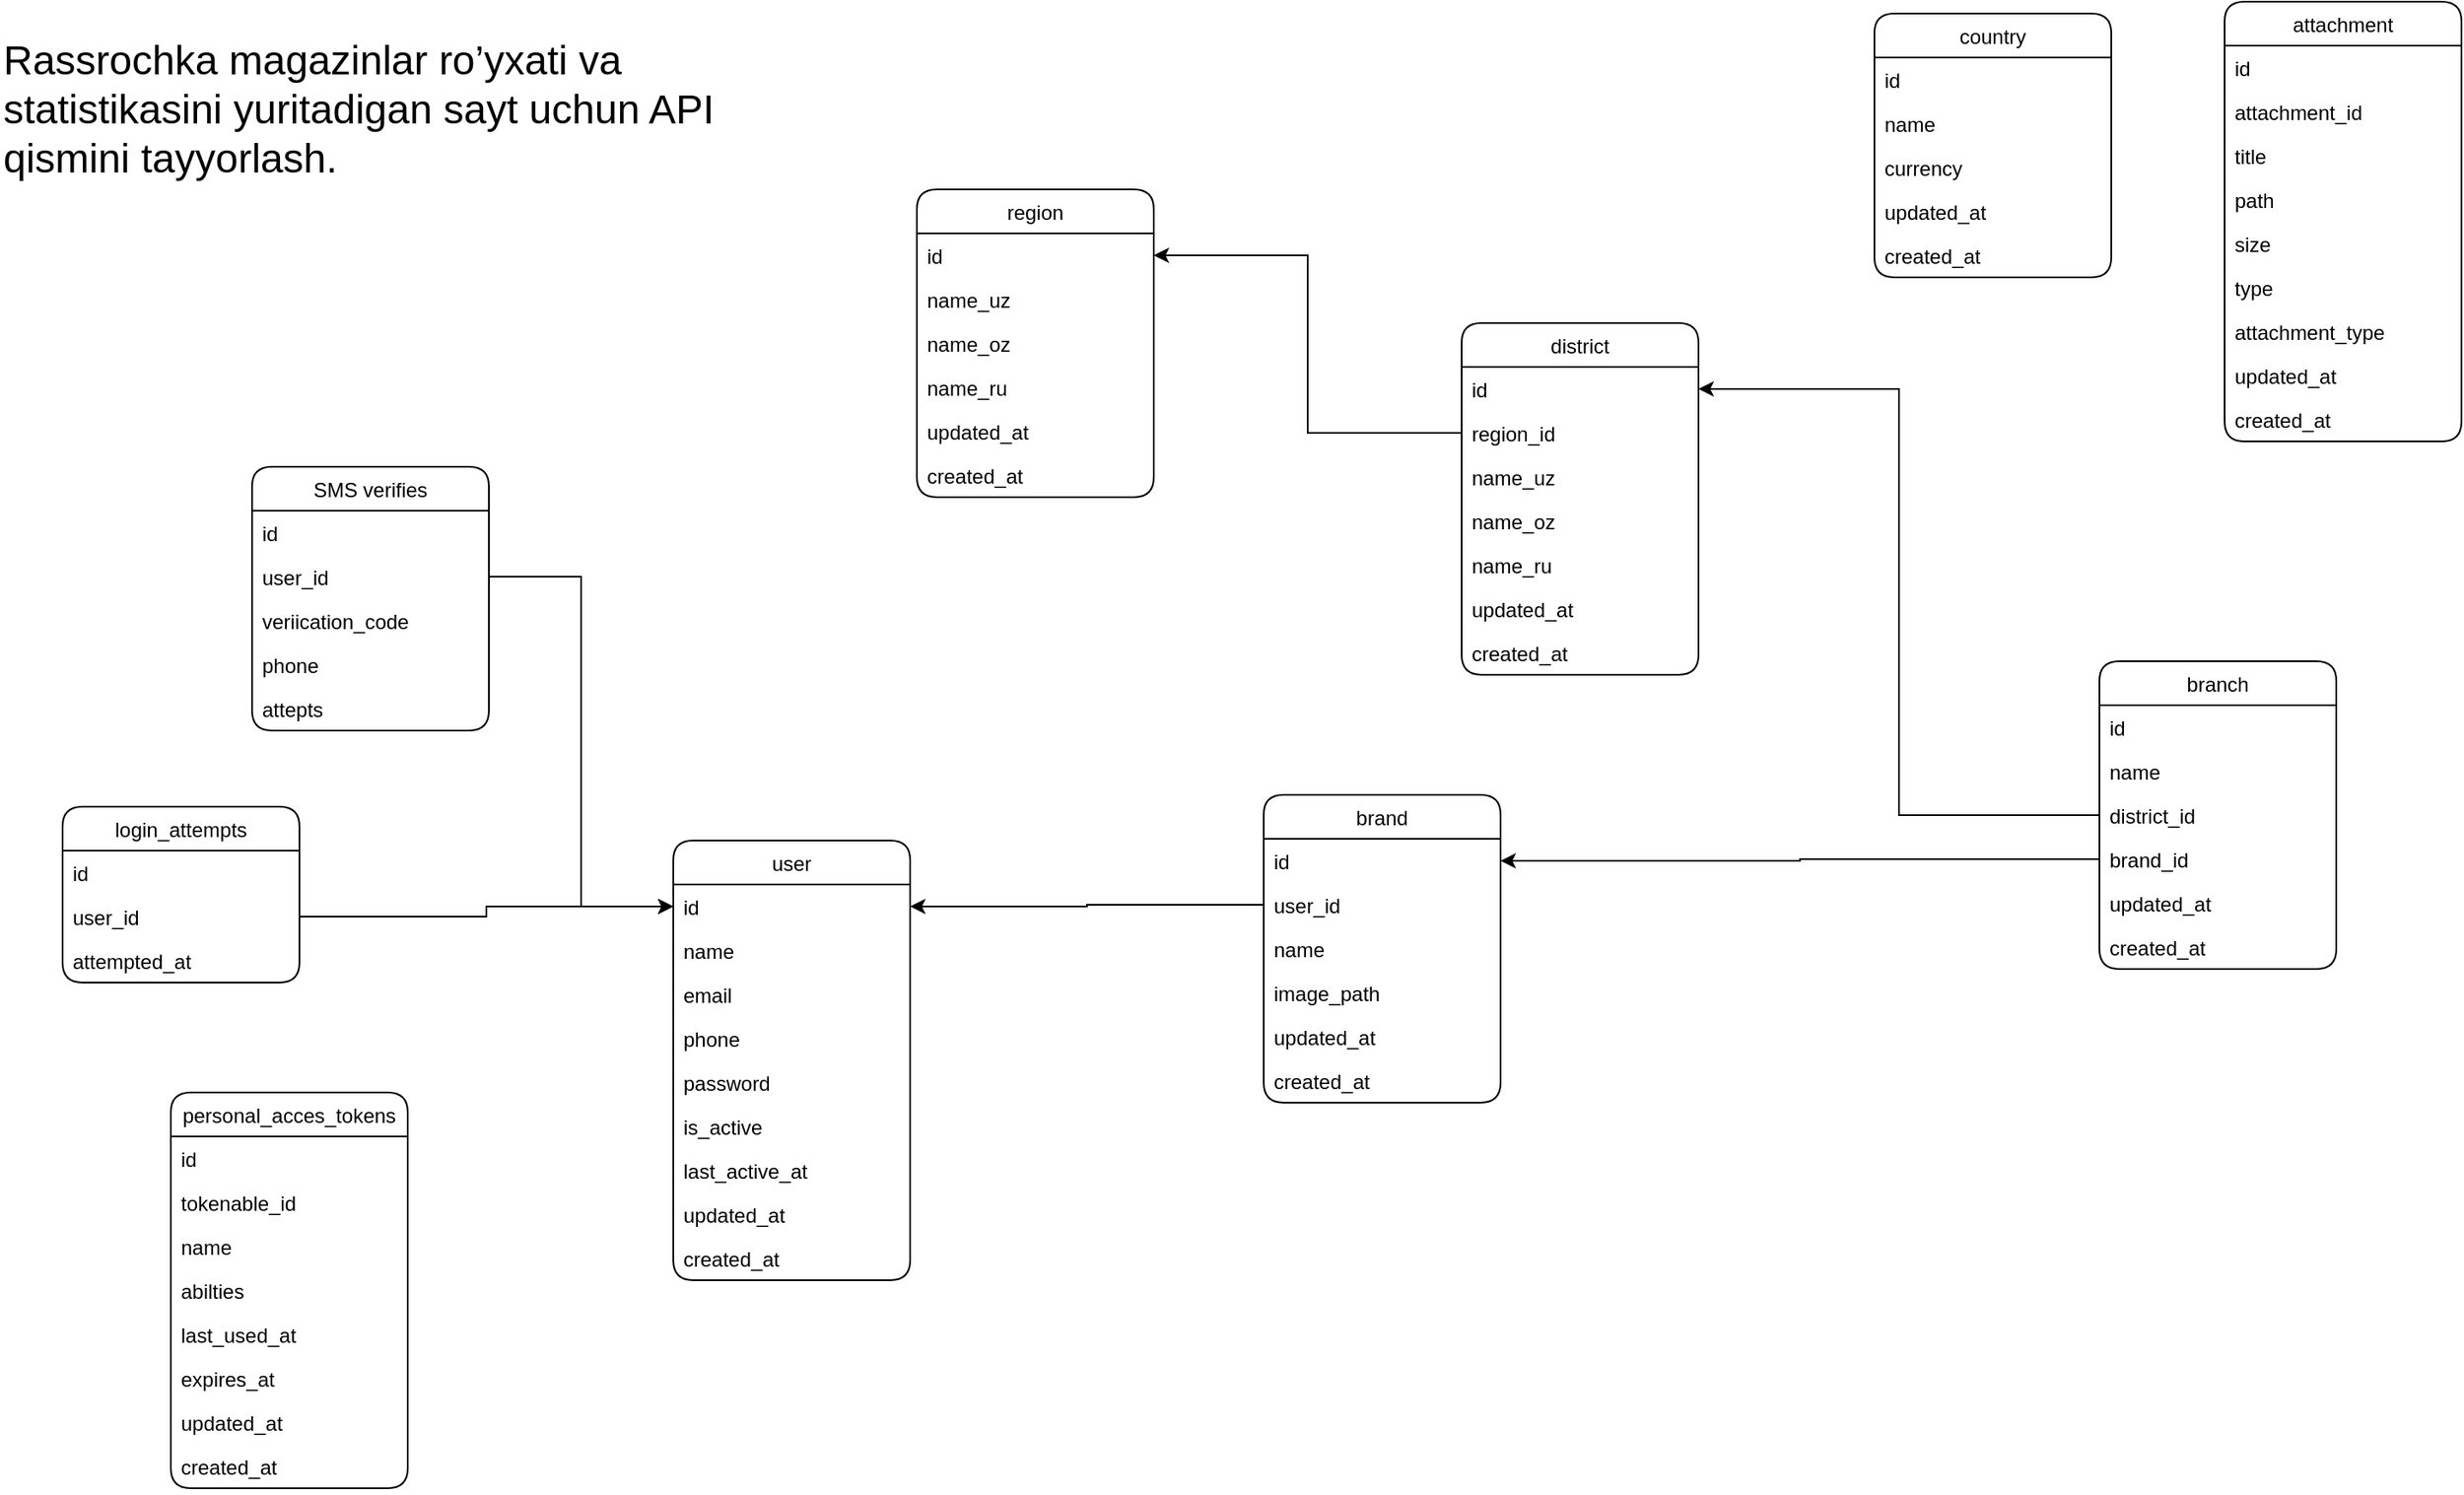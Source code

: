 <mxfile version="20.7.4" type="device"><diagram id="qBnKX0E1ro1YJd73UV-f" name="Page-1"><mxGraphModel dx="1967" dy="1066" grid="0" gridSize="10" guides="1" tooltips="1" connect="1" arrows="1" fold="1" page="0" pageScale="1" pageWidth="1100" pageHeight="850" math="0" shadow="0"><root><mxCell id="0"/><mxCell id="1" parent="0"/><mxCell id="Lpcvv_4CllpEcWPokuye-1" value="user" style="swimlane;fontStyle=0;childLayout=stackLayout;horizontal=1;startSize=26;fillColor=none;horizontalStack=0;resizeParent=1;resizeParentMax=0;resizeLast=0;collapsible=1;marginBottom=0;rounded=1;swimlaneLine=1;" parent="1" vertex="1"><mxGeometry x="309" y="410" width="140" height="260" as="geometry"/></mxCell><mxCell id="Lpcvv_4CllpEcWPokuye-2" value="id" style="text;strokeColor=none;fillColor=none;align=left;verticalAlign=top;spacingLeft=4;spacingRight=4;overflow=hidden;rotatable=0;points=[[0,0.5],[1,0.5]];portConstraint=eastwest;" parent="Lpcvv_4CllpEcWPokuye-1" vertex="1"><mxGeometry y="26" width="140" height="26" as="geometry"/></mxCell><mxCell id="Lpcvv_4CllpEcWPokuye-3" value="name" style="text;strokeColor=none;fillColor=none;align=left;verticalAlign=top;spacingLeft=4;spacingRight=4;overflow=hidden;rotatable=0;points=[[0,0.5],[1,0.5]];portConstraint=eastwest;" parent="Lpcvv_4CllpEcWPokuye-1" vertex="1"><mxGeometry y="52" width="140" height="26" as="geometry"/></mxCell><mxCell id="Lpcvv_4CllpEcWPokuye-6" value="email" style="text;strokeColor=none;fillColor=none;align=left;verticalAlign=top;spacingLeft=4;spacingRight=4;overflow=hidden;rotatable=0;points=[[0,0.5],[1,0.5]];portConstraint=eastwest;" parent="Lpcvv_4CllpEcWPokuye-1" vertex="1"><mxGeometry y="78" width="140" height="26" as="geometry"/></mxCell><mxCell id="Lpcvv_4CllpEcWPokuye-8" value="phone" style="text;strokeColor=none;fillColor=none;align=left;verticalAlign=top;spacingLeft=4;spacingRight=4;overflow=hidden;rotatable=0;points=[[0,0.5],[1,0.5]];portConstraint=eastwest;" parent="Lpcvv_4CllpEcWPokuye-1" vertex="1"><mxGeometry y="104" width="140" height="26" as="geometry"/></mxCell><mxCell id="Lpcvv_4CllpEcWPokuye-7" value="password" style="text;strokeColor=none;fillColor=none;align=left;verticalAlign=top;spacingLeft=4;spacingRight=4;overflow=hidden;rotatable=0;points=[[0,0.5],[1,0.5]];portConstraint=eastwest;" parent="Lpcvv_4CllpEcWPokuye-1" vertex="1"><mxGeometry y="130" width="140" height="26" as="geometry"/></mxCell><mxCell id="kmhcNmhA5X4TwhgOs5O6-81" value="is_active" style="text;strokeColor=none;fillColor=none;align=left;verticalAlign=top;spacingLeft=4;spacingRight=4;overflow=hidden;rotatable=0;points=[[0,0.5],[1,0.5]];portConstraint=eastwest;" vertex="1" parent="Lpcvv_4CllpEcWPokuye-1"><mxGeometry y="156" width="140" height="26" as="geometry"/></mxCell><mxCell id="kmhcNmhA5X4TwhgOs5O6-80" value="last_active_at" style="text;strokeColor=none;fillColor=none;align=left;verticalAlign=top;spacingLeft=4;spacingRight=4;overflow=hidden;rotatable=0;points=[[0,0.5],[1,0.5]];portConstraint=eastwest;" vertex="1" parent="Lpcvv_4CllpEcWPokuye-1"><mxGeometry y="182" width="140" height="26" as="geometry"/></mxCell><mxCell id="Lpcvv_4CllpEcWPokuye-4" value="updated_at" style="text;strokeColor=none;fillColor=none;align=left;verticalAlign=top;spacingLeft=4;spacingRight=4;overflow=hidden;rotatable=0;points=[[0,0.5],[1,0.5]];portConstraint=eastwest;" parent="Lpcvv_4CllpEcWPokuye-1" vertex="1"><mxGeometry y="208" width="140" height="26" as="geometry"/></mxCell><mxCell id="Lpcvv_4CllpEcWPokuye-5" value="created_at" style="text;strokeColor=none;fillColor=none;align=left;verticalAlign=top;spacingLeft=4;spacingRight=4;overflow=hidden;rotatable=0;points=[[0,0.5],[1,0.5]];portConstraint=eastwest;" parent="Lpcvv_4CllpEcWPokuye-1" vertex="1"><mxGeometry y="234" width="140" height="26" as="geometry"/></mxCell><mxCell id="kmhcNmhA5X4TwhgOs5O6-1" value="&lt;p class=&quot;MsoNormal&quot;&gt;&lt;span lang=&quot;EN-US&quot;&gt;&lt;font style=&quot;font-size: 24px;&quot;&gt;Rassrochka magazinlar ro’yxati va&lt;br&gt;statistikasini yuritadigan sayt uchun API qismini tayyorlash.&lt;/font&gt;&lt;/span&gt;&lt;/p&gt;" style="text;whiteSpace=wrap;html=1;" vertex="1" parent="1"><mxGeometry x="-89" y="-84" width="489" height="115" as="geometry"/></mxCell><mxCell id="kmhcNmhA5X4TwhgOs5O6-2" value="district" style="swimlane;fontStyle=0;childLayout=stackLayout;horizontal=1;startSize=26;fillColor=none;horizontalStack=0;resizeParent=1;resizeParentMax=0;resizeLast=0;collapsible=1;marginBottom=0;rounded=1;swimlaneLine=1;" vertex="1" parent="1"><mxGeometry x="775" y="104" width="140" height="208" as="geometry"/></mxCell><mxCell id="kmhcNmhA5X4TwhgOs5O6-3" value="id" style="text;strokeColor=none;fillColor=none;align=left;verticalAlign=top;spacingLeft=4;spacingRight=4;overflow=hidden;rotatable=0;points=[[0,0.5],[1,0.5]];portConstraint=eastwest;" vertex="1" parent="kmhcNmhA5X4TwhgOs5O6-2"><mxGeometry y="26" width="140" height="26" as="geometry"/></mxCell><mxCell id="kmhcNmhA5X4TwhgOs5O6-6" value="region_id" style="text;strokeColor=none;fillColor=none;align=left;verticalAlign=top;spacingLeft=4;spacingRight=4;overflow=hidden;rotatable=0;points=[[0,0.5],[1,0.5]];portConstraint=eastwest;" vertex="1" parent="kmhcNmhA5X4TwhgOs5O6-2"><mxGeometry y="52" width="140" height="26" as="geometry"/></mxCell><mxCell id="kmhcNmhA5X4TwhgOs5O6-4" value="name_uz" style="text;strokeColor=none;fillColor=none;align=left;verticalAlign=top;spacingLeft=4;spacingRight=4;overflow=hidden;rotatable=0;points=[[0,0.5],[1,0.5]];portConstraint=eastwest;" vertex="1" parent="kmhcNmhA5X4TwhgOs5O6-2"><mxGeometry y="78" width="140" height="26" as="geometry"/></mxCell><mxCell id="kmhcNmhA5X4TwhgOs5O6-55" value="name_oz" style="text;strokeColor=none;fillColor=none;align=left;verticalAlign=top;spacingLeft=4;spacingRight=4;overflow=hidden;rotatable=0;points=[[0,0.5],[1,0.5]];portConstraint=eastwest;" vertex="1" parent="kmhcNmhA5X4TwhgOs5O6-2"><mxGeometry y="104" width="140" height="26" as="geometry"/></mxCell><mxCell id="kmhcNmhA5X4TwhgOs5O6-54" value="name_ru" style="text;strokeColor=none;fillColor=none;align=left;verticalAlign=top;spacingLeft=4;spacingRight=4;overflow=hidden;rotatable=0;points=[[0,0.5],[1,0.5]];portConstraint=eastwest;" vertex="1" parent="kmhcNmhA5X4TwhgOs5O6-2"><mxGeometry y="130" width="140" height="26" as="geometry"/></mxCell><mxCell id="kmhcNmhA5X4TwhgOs5O6-8" value="updated_at" style="text;strokeColor=none;fillColor=none;align=left;verticalAlign=top;spacingLeft=4;spacingRight=4;overflow=hidden;rotatable=0;points=[[0,0.5],[1,0.5]];portConstraint=eastwest;" vertex="1" parent="kmhcNmhA5X4TwhgOs5O6-2"><mxGeometry y="156" width="140" height="26" as="geometry"/></mxCell><mxCell id="kmhcNmhA5X4TwhgOs5O6-9" value="created_at" style="text;strokeColor=none;fillColor=none;align=left;verticalAlign=top;spacingLeft=4;spacingRight=4;overflow=hidden;rotatable=0;points=[[0,0.5],[1,0.5]];portConstraint=eastwest;" vertex="1" parent="kmhcNmhA5X4TwhgOs5O6-2"><mxGeometry y="182" width="140" height="26" as="geometry"/></mxCell><mxCell id="kmhcNmhA5X4TwhgOs5O6-10" value="branch" style="swimlane;fontStyle=0;childLayout=stackLayout;horizontal=1;startSize=26;fillColor=none;horizontalStack=0;resizeParent=1;resizeParentMax=0;resizeLast=0;collapsible=1;marginBottom=0;rounded=1;swimlaneLine=1;" vertex="1" parent="1"><mxGeometry x="1152" y="304" width="140" height="182" as="geometry"/></mxCell><mxCell id="kmhcNmhA5X4TwhgOs5O6-11" value="id" style="text;strokeColor=none;fillColor=none;align=left;verticalAlign=top;spacingLeft=4;spacingRight=4;overflow=hidden;rotatable=0;points=[[0,0.5],[1,0.5]];portConstraint=eastwest;" vertex="1" parent="kmhcNmhA5X4TwhgOs5O6-10"><mxGeometry y="26" width="140" height="26" as="geometry"/></mxCell><mxCell id="kmhcNmhA5X4TwhgOs5O6-12" value="name" style="text;strokeColor=none;fillColor=none;align=left;verticalAlign=top;spacingLeft=4;spacingRight=4;overflow=hidden;rotatable=0;points=[[0,0.5],[1,0.5]];portConstraint=eastwest;" vertex="1" parent="kmhcNmhA5X4TwhgOs5O6-10"><mxGeometry y="52" width="140" height="26" as="geometry"/></mxCell><mxCell id="kmhcNmhA5X4TwhgOs5O6-14" value="district_id" style="text;strokeColor=none;fillColor=none;align=left;verticalAlign=top;spacingLeft=4;spacingRight=4;overflow=hidden;rotatable=0;points=[[0,0.5],[1,0.5]];portConstraint=eastwest;" vertex="1" parent="kmhcNmhA5X4TwhgOs5O6-10"><mxGeometry y="78" width="140" height="26" as="geometry"/></mxCell><mxCell id="kmhcNmhA5X4TwhgOs5O6-13" value="brand_id" style="text;strokeColor=none;fillColor=none;align=left;verticalAlign=top;spacingLeft=4;spacingRight=4;overflow=hidden;rotatable=0;points=[[0,0.5],[1,0.5]];portConstraint=eastwest;" vertex="1" parent="kmhcNmhA5X4TwhgOs5O6-10"><mxGeometry y="104" width="140" height="26" as="geometry"/></mxCell><mxCell id="kmhcNmhA5X4TwhgOs5O6-16" value="updated_at" style="text;strokeColor=none;fillColor=none;align=left;verticalAlign=top;spacingLeft=4;spacingRight=4;overflow=hidden;rotatable=0;points=[[0,0.5],[1,0.5]];portConstraint=eastwest;" vertex="1" parent="kmhcNmhA5X4TwhgOs5O6-10"><mxGeometry y="130" width="140" height="26" as="geometry"/></mxCell><mxCell id="kmhcNmhA5X4TwhgOs5O6-17" value="created_at" style="text;strokeColor=none;fillColor=none;align=left;verticalAlign=top;spacingLeft=4;spacingRight=4;overflow=hidden;rotatable=0;points=[[0,0.5],[1,0.5]];portConstraint=eastwest;" vertex="1" parent="kmhcNmhA5X4TwhgOs5O6-10"><mxGeometry y="156" width="140" height="26" as="geometry"/></mxCell><mxCell id="kmhcNmhA5X4TwhgOs5O6-18" value="attachment" style="swimlane;fontStyle=0;childLayout=stackLayout;horizontal=1;startSize=26;fillColor=none;horizontalStack=0;resizeParent=1;resizeParentMax=0;resizeLast=0;collapsible=1;marginBottom=0;rounded=1;swimlaneLine=1;" vertex="1" parent="1"><mxGeometry x="1226" y="-86" width="140" height="260" as="geometry"/></mxCell><mxCell id="kmhcNmhA5X4TwhgOs5O6-19" value="id" style="text;strokeColor=none;fillColor=none;align=left;verticalAlign=top;spacingLeft=4;spacingRight=4;overflow=hidden;rotatable=0;points=[[0,0.5],[1,0.5]];portConstraint=eastwest;" vertex="1" parent="kmhcNmhA5X4TwhgOs5O6-18"><mxGeometry y="26" width="140" height="26" as="geometry"/></mxCell><mxCell id="kmhcNmhA5X4TwhgOs5O6-35" value="attachment_id" style="text;strokeColor=none;fillColor=none;align=left;verticalAlign=top;spacingLeft=4;spacingRight=4;overflow=hidden;rotatable=0;points=[[0,0.5],[1,0.5]];portConstraint=eastwest;" vertex="1" parent="kmhcNmhA5X4TwhgOs5O6-18"><mxGeometry y="52" width="140" height="26" as="geometry"/></mxCell><mxCell id="kmhcNmhA5X4TwhgOs5O6-20" value="title" style="text;strokeColor=none;fillColor=none;align=left;verticalAlign=top;spacingLeft=4;spacingRight=4;overflow=hidden;rotatable=0;points=[[0,0.5],[1,0.5]];portConstraint=eastwest;" vertex="1" parent="kmhcNmhA5X4TwhgOs5O6-18"><mxGeometry y="78" width="140" height="26" as="geometry"/></mxCell><mxCell id="kmhcNmhA5X4TwhgOs5O6-21" value="path" style="text;strokeColor=none;fillColor=none;align=left;verticalAlign=top;spacingLeft=4;spacingRight=4;overflow=hidden;rotatable=0;points=[[0,0.5],[1,0.5]];portConstraint=eastwest;" vertex="1" parent="kmhcNmhA5X4TwhgOs5O6-18"><mxGeometry y="104" width="140" height="26" as="geometry"/></mxCell><mxCell id="kmhcNmhA5X4TwhgOs5O6-22" value="size" style="text;strokeColor=none;fillColor=none;align=left;verticalAlign=top;spacingLeft=4;spacingRight=4;overflow=hidden;rotatable=0;points=[[0,0.5],[1,0.5]];portConstraint=eastwest;" vertex="1" parent="kmhcNmhA5X4TwhgOs5O6-18"><mxGeometry y="130" width="140" height="26" as="geometry"/></mxCell><mxCell id="kmhcNmhA5X4TwhgOs5O6-23" value="type" style="text;strokeColor=none;fillColor=none;align=left;verticalAlign=top;spacingLeft=4;spacingRight=4;overflow=hidden;rotatable=0;points=[[0,0.5],[1,0.5]];portConstraint=eastwest;" vertex="1" parent="kmhcNmhA5X4TwhgOs5O6-18"><mxGeometry y="156" width="140" height="26" as="geometry"/></mxCell><mxCell id="kmhcNmhA5X4TwhgOs5O6-34" value="attachment_type" style="text;strokeColor=none;fillColor=none;align=left;verticalAlign=top;spacingLeft=4;spacingRight=4;overflow=hidden;rotatable=0;points=[[0,0.5],[1,0.5]];portConstraint=eastwest;" vertex="1" parent="kmhcNmhA5X4TwhgOs5O6-18"><mxGeometry y="182" width="140" height="26" as="geometry"/></mxCell><mxCell id="kmhcNmhA5X4TwhgOs5O6-24" value="updated_at" style="text;strokeColor=none;fillColor=none;align=left;verticalAlign=top;spacingLeft=4;spacingRight=4;overflow=hidden;rotatable=0;points=[[0,0.5],[1,0.5]];portConstraint=eastwest;" vertex="1" parent="kmhcNmhA5X4TwhgOs5O6-18"><mxGeometry y="208" width="140" height="26" as="geometry"/></mxCell><mxCell id="kmhcNmhA5X4TwhgOs5O6-25" value="created_at" style="text;strokeColor=none;fillColor=none;align=left;verticalAlign=top;spacingLeft=4;spacingRight=4;overflow=hidden;rotatable=0;points=[[0,0.5],[1,0.5]];portConstraint=eastwest;" vertex="1" parent="kmhcNmhA5X4TwhgOs5O6-18"><mxGeometry y="234" width="140" height="26" as="geometry"/></mxCell><mxCell id="kmhcNmhA5X4TwhgOs5O6-26" value="country" style="swimlane;fontStyle=0;childLayout=stackLayout;horizontal=1;startSize=26;fillColor=none;horizontalStack=0;resizeParent=1;resizeParentMax=0;resizeLast=0;collapsible=1;marginBottom=0;rounded=1;swimlaneLine=1;" vertex="1" parent="1"><mxGeometry x="1019" y="-79" width="140" height="156" as="geometry"/></mxCell><mxCell id="kmhcNmhA5X4TwhgOs5O6-27" value="id" style="text;strokeColor=none;fillColor=none;align=left;verticalAlign=top;spacingLeft=4;spacingRight=4;overflow=hidden;rotatable=0;points=[[0,0.5],[1,0.5]];portConstraint=eastwest;" vertex="1" parent="kmhcNmhA5X4TwhgOs5O6-26"><mxGeometry y="26" width="140" height="26" as="geometry"/></mxCell><mxCell id="kmhcNmhA5X4TwhgOs5O6-28" value="name" style="text;strokeColor=none;fillColor=none;align=left;verticalAlign=top;spacingLeft=4;spacingRight=4;overflow=hidden;rotatable=0;points=[[0,0.5],[1,0.5]];portConstraint=eastwest;" vertex="1" parent="kmhcNmhA5X4TwhgOs5O6-26"><mxGeometry y="52" width="140" height="26" as="geometry"/></mxCell><mxCell id="kmhcNmhA5X4TwhgOs5O6-29" value="currency" style="text;strokeColor=none;fillColor=none;align=left;verticalAlign=top;spacingLeft=4;spacingRight=4;overflow=hidden;rotatable=0;points=[[0,0.5],[1,0.5]];portConstraint=eastwest;" vertex="1" parent="kmhcNmhA5X4TwhgOs5O6-26"><mxGeometry y="78" width="140" height="26" as="geometry"/></mxCell><mxCell id="kmhcNmhA5X4TwhgOs5O6-32" value="updated_at" style="text;strokeColor=none;fillColor=none;align=left;verticalAlign=top;spacingLeft=4;spacingRight=4;overflow=hidden;rotatable=0;points=[[0,0.5],[1,0.5]];portConstraint=eastwest;" vertex="1" parent="kmhcNmhA5X4TwhgOs5O6-26"><mxGeometry y="104" width="140" height="26" as="geometry"/></mxCell><mxCell id="kmhcNmhA5X4TwhgOs5O6-33" value="created_at" style="text;strokeColor=none;fillColor=none;align=left;verticalAlign=top;spacingLeft=4;spacingRight=4;overflow=hidden;rotatable=0;points=[[0,0.5],[1,0.5]];portConstraint=eastwest;" vertex="1" parent="kmhcNmhA5X4TwhgOs5O6-26"><mxGeometry y="130" width="140" height="26" as="geometry"/></mxCell><mxCell id="kmhcNmhA5X4TwhgOs5O6-36" value="brand" style="swimlane;fontStyle=0;childLayout=stackLayout;horizontal=1;startSize=26;fillColor=none;horizontalStack=0;resizeParent=1;resizeParentMax=0;resizeLast=0;collapsible=1;marginBottom=0;rounded=1;swimlaneLine=1;" vertex="1" parent="1"><mxGeometry x="658" y="383" width="140" height="182" as="geometry"/></mxCell><mxCell id="kmhcNmhA5X4TwhgOs5O6-37" value="id" style="text;strokeColor=none;fillColor=none;align=left;verticalAlign=top;spacingLeft=4;spacingRight=4;overflow=hidden;rotatable=0;points=[[0,0.5],[1,0.5]];portConstraint=eastwest;" vertex="1" parent="kmhcNmhA5X4TwhgOs5O6-36"><mxGeometry y="26" width="140" height="26" as="geometry"/></mxCell><mxCell id="kmhcNmhA5X4TwhgOs5O6-38" value="user_id" style="text;strokeColor=none;fillColor=none;align=left;verticalAlign=top;spacingLeft=4;spacingRight=4;overflow=hidden;rotatable=0;points=[[0,0.5],[1,0.5]];portConstraint=eastwest;" vertex="1" parent="kmhcNmhA5X4TwhgOs5O6-36"><mxGeometry y="52" width="140" height="26" as="geometry"/></mxCell><mxCell id="kmhcNmhA5X4TwhgOs5O6-39" value="name" style="text;strokeColor=none;fillColor=none;align=left;verticalAlign=top;spacingLeft=4;spacingRight=4;overflow=hidden;rotatable=0;points=[[0,0.5],[1,0.5]];portConstraint=eastwest;" vertex="1" parent="kmhcNmhA5X4TwhgOs5O6-36"><mxGeometry y="78" width="140" height="26" as="geometry"/></mxCell><mxCell id="kmhcNmhA5X4TwhgOs5O6-40" value="image_path" style="text;strokeColor=none;fillColor=none;align=left;verticalAlign=top;spacingLeft=4;spacingRight=4;overflow=hidden;rotatable=0;points=[[0,0.5],[1,0.5]];portConstraint=eastwest;" vertex="1" parent="kmhcNmhA5X4TwhgOs5O6-36"><mxGeometry y="104" width="140" height="26" as="geometry"/></mxCell><mxCell id="kmhcNmhA5X4TwhgOs5O6-41" value="updated_at" style="text;strokeColor=none;fillColor=none;align=left;verticalAlign=top;spacingLeft=4;spacingRight=4;overflow=hidden;rotatable=0;points=[[0,0.5],[1,0.5]];portConstraint=eastwest;" vertex="1" parent="kmhcNmhA5X4TwhgOs5O6-36"><mxGeometry y="130" width="140" height="26" as="geometry"/></mxCell><mxCell id="kmhcNmhA5X4TwhgOs5O6-42" value="created_at" style="text;strokeColor=none;fillColor=none;align=left;verticalAlign=top;spacingLeft=4;spacingRight=4;overflow=hidden;rotatable=0;points=[[0,0.5],[1,0.5]];portConstraint=eastwest;" vertex="1" parent="kmhcNmhA5X4TwhgOs5O6-36"><mxGeometry y="156" width="140" height="26" as="geometry"/></mxCell><mxCell id="kmhcNmhA5X4TwhgOs5O6-43" value="region" style="swimlane;fontStyle=0;childLayout=stackLayout;horizontal=1;startSize=26;fillColor=none;horizontalStack=0;resizeParent=1;resizeParentMax=0;resizeLast=0;collapsible=1;marginBottom=0;rounded=1;swimlaneLine=1;" vertex="1" parent="1"><mxGeometry x="453" y="25" width="140" height="182" as="geometry"/></mxCell><mxCell id="kmhcNmhA5X4TwhgOs5O6-44" value="id" style="text;strokeColor=none;fillColor=none;align=left;verticalAlign=top;spacingLeft=4;spacingRight=4;overflow=hidden;rotatable=0;points=[[0,0.5],[1,0.5]];portConstraint=eastwest;" vertex="1" parent="kmhcNmhA5X4TwhgOs5O6-43"><mxGeometry y="26" width="140" height="26" as="geometry"/></mxCell><mxCell id="kmhcNmhA5X4TwhgOs5O6-45" value="name_uz" style="text;strokeColor=none;fillColor=none;align=left;verticalAlign=top;spacingLeft=4;spacingRight=4;overflow=hidden;rotatable=0;points=[[0,0.5],[1,0.5]];portConstraint=eastwest;" vertex="1" parent="kmhcNmhA5X4TwhgOs5O6-43"><mxGeometry y="52" width="140" height="26" as="geometry"/></mxCell><mxCell id="kmhcNmhA5X4TwhgOs5O6-46" value="name_oz" style="text;strokeColor=none;fillColor=none;align=left;verticalAlign=top;spacingLeft=4;spacingRight=4;overflow=hidden;rotatable=0;points=[[0,0.5],[1,0.5]];portConstraint=eastwest;" vertex="1" parent="kmhcNmhA5X4TwhgOs5O6-43"><mxGeometry y="78" width="140" height="26" as="geometry"/></mxCell><mxCell id="kmhcNmhA5X4TwhgOs5O6-47" value="name_ru" style="text;strokeColor=none;fillColor=none;align=left;verticalAlign=top;spacingLeft=4;spacingRight=4;overflow=hidden;rotatable=0;points=[[0,0.5],[1,0.5]];portConstraint=eastwest;" vertex="1" parent="kmhcNmhA5X4TwhgOs5O6-43"><mxGeometry y="104" width="140" height="26" as="geometry"/></mxCell><mxCell id="kmhcNmhA5X4TwhgOs5O6-48" value="updated_at" style="text;strokeColor=none;fillColor=none;align=left;verticalAlign=top;spacingLeft=4;spacingRight=4;overflow=hidden;rotatable=0;points=[[0,0.5],[1,0.5]];portConstraint=eastwest;" vertex="1" parent="kmhcNmhA5X4TwhgOs5O6-43"><mxGeometry y="130" width="140" height="26" as="geometry"/></mxCell><mxCell id="kmhcNmhA5X4TwhgOs5O6-49" value="created_at" style="text;strokeColor=none;fillColor=none;align=left;verticalAlign=top;spacingLeft=4;spacingRight=4;overflow=hidden;rotatable=0;points=[[0,0.5],[1,0.5]];portConstraint=eastwest;" vertex="1" parent="kmhcNmhA5X4TwhgOs5O6-43"><mxGeometry y="156" width="140" height="26" as="geometry"/></mxCell><mxCell id="kmhcNmhA5X4TwhgOs5O6-50" style="edgeStyle=orthogonalEdgeStyle;rounded=0;orthogonalLoop=1;jettySize=auto;html=1;exitX=0;exitY=0.5;exitDx=0;exitDy=0;" edge="1" parent="1" source="kmhcNmhA5X4TwhgOs5O6-38" target="Lpcvv_4CllpEcWPokuye-2"><mxGeometry relative="1" as="geometry"/></mxCell><mxCell id="kmhcNmhA5X4TwhgOs5O6-51" style="edgeStyle=orthogonalEdgeStyle;rounded=0;orthogonalLoop=1;jettySize=auto;html=1;exitX=0;exitY=0.5;exitDx=0;exitDy=0;" edge="1" parent="1" source="kmhcNmhA5X4TwhgOs5O6-13" target="kmhcNmhA5X4TwhgOs5O6-37"><mxGeometry relative="1" as="geometry"/></mxCell><mxCell id="kmhcNmhA5X4TwhgOs5O6-52" style="edgeStyle=orthogonalEdgeStyle;rounded=0;orthogonalLoop=1;jettySize=auto;html=1;exitX=0;exitY=0.5;exitDx=0;exitDy=0;" edge="1" parent="1" source="kmhcNmhA5X4TwhgOs5O6-14" target="kmhcNmhA5X4TwhgOs5O6-3"><mxGeometry relative="1" as="geometry"/></mxCell><mxCell id="kmhcNmhA5X4TwhgOs5O6-53" style="edgeStyle=orthogonalEdgeStyle;rounded=0;orthogonalLoop=1;jettySize=auto;html=1;exitX=0;exitY=0.5;exitDx=0;exitDy=0;" edge="1" parent="1" source="kmhcNmhA5X4TwhgOs5O6-6" target="kmhcNmhA5X4TwhgOs5O6-44"><mxGeometry relative="1" as="geometry"/></mxCell><mxCell id="kmhcNmhA5X4TwhgOs5O6-56" value="login_attempts" style="swimlane;fontStyle=0;childLayout=stackLayout;horizontal=1;startSize=26;fillColor=none;horizontalStack=0;resizeParent=1;resizeParentMax=0;resizeLast=0;collapsible=1;marginBottom=0;rounded=1;swimlaneLine=1;" vertex="1" parent="1"><mxGeometry x="-52" y="390" width="140" height="104" as="geometry"/></mxCell><mxCell id="kmhcNmhA5X4TwhgOs5O6-57" value="id" style="text;strokeColor=none;fillColor=none;align=left;verticalAlign=top;spacingLeft=4;spacingRight=4;overflow=hidden;rotatable=0;points=[[0,0.5],[1,0.5]];portConstraint=eastwest;" vertex="1" parent="kmhcNmhA5X4TwhgOs5O6-56"><mxGeometry y="26" width="140" height="26" as="geometry"/></mxCell><mxCell id="kmhcNmhA5X4TwhgOs5O6-58" value="user_id" style="text;strokeColor=none;fillColor=none;align=left;verticalAlign=top;spacingLeft=4;spacingRight=4;overflow=hidden;rotatable=0;points=[[0,0.5],[1,0.5]];portConstraint=eastwest;" vertex="1" parent="kmhcNmhA5X4TwhgOs5O6-56"><mxGeometry y="52" width="140" height="26" as="geometry"/></mxCell><mxCell id="kmhcNmhA5X4TwhgOs5O6-59" value="attempted_at" style="text;strokeColor=none;fillColor=none;align=left;verticalAlign=top;spacingLeft=4;spacingRight=4;overflow=hidden;rotatable=0;points=[[0,0.5],[1,0.5]];portConstraint=eastwest;" vertex="1" parent="kmhcNmhA5X4TwhgOs5O6-56"><mxGeometry y="78" width="140" height="26" as="geometry"/></mxCell><mxCell id="kmhcNmhA5X4TwhgOs5O6-63" value="personal_acces_tokens" style="swimlane;fontStyle=0;childLayout=stackLayout;horizontal=1;startSize=26;fillColor=none;horizontalStack=0;resizeParent=1;resizeParentMax=0;resizeLast=0;collapsible=1;marginBottom=0;rounded=1;swimlaneLine=1;" vertex="1" parent="1"><mxGeometry x="12" y="559" width="140" height="234" as="geometry"/></mxCell><mxCell id="kmhcNmhA5X4TwhgOs5O6-64" value="id" style="text;strokeColor=none;fillColor=none;align=left;verticalAlign=top;spacingLeft=4;spacingRight=4;overflow=hidden;rotatable=0;points=[[0,0.5],[1,0.5]];portConstraint=eastwest;" vertex="1" parent="kmhcNmhA5X4TwhgOs5O6-63"><mxGeometry y="26" width="140" height="26" as="geometry"/></mxCell><mxCell id="kmhcNmhA5X4TwhgOs5O6-65" value="tokenable_id" style="text;strokeColor=none;fillColor=none;align=left;verticalAlign=top;spacingLeft=4;spacingRight=4;overflow=hidden;rotatable=0;points=[[0,0.5],[1,0.5]];portConstraint=eastwest;" vertex="1" parent="kmhcNmhA5X4TwhgOs5O6-63"><mxGeometry y="52" width="140" height="26" as="geometry"/></mxCell><mxCell id="kmhcNmhA5X4TwhgOs5O6-66" value="name" style="text;strokeColor=none;fillColor=none;align=left;verticalAlign=top;spacingLeft=4;spacingRight=4;overflow=hidden;rotatable=0;points=[[0,0.5],[1,0.5]];portConstraint=eastwest;" vertex="1" parent="kmhcNmhA5X4TwhgOs5O6-63"><mxGeometry y="78" width="140" height="26" as="geometry"/></mxCell><mxCell id="kmhcNmhA5X4TwhgOs5O6-71" value="abilties" style="text;strokeColor=none;fillColor=none;align=left;verticalAlign=top;spacingLeft=4;spacingRight=4;overflow=hidden;rotatable=0;points=[[0,0.5],[1,0.5]];portConstraint=eastwest;" vertex="1" parent="kmhcNmhA5X4TwhgOs5O6-63"><mxGeometry y="104" width="140" height="26" as="geometry"/></mxCell><mxCell id="kmhcNmhA5X4TwhgOs5O6-69" value="last_used_at" style="text;strokeColor=none;fillColor=none;align=left;verticalAlign=top;spacingLeft=4;spacingRight=4;overflow=hidden;rotatable=0;points=[[0,0.5],[1,0.5]];portConstraint=eastwest;" vertex="1" parent="kmhcNmhA5X4TwhgOs5O6-63"><mxGeometry y="130" width="140" height="26" as="geometry"/></mxCell><mxCell id="kmhcNmhA5X4TwhgOs5O6-70" value="expires_at" style="text;strokeColor=none;fillColor=none;align=left;verticalAlign=top;spacingLeft=4;spacingRight=4;overflow=hidden;rotatable=0;points=[[0,0.5],[1,0.5]];portConstraint=eastwest;" vertex="1" parent="kmhcNmhA5X4TwhgOs5O6-63"><mxGeometry y="156" width="140" height="26" as="geometry"/></mxCell><mxCell id="kmhcNmhA5X4TwhgOs5O6-67" value="updated_at" style="text;strokeColor=none;fillColor=none;align=left;verticalAlign=top;spacingLeft=4;spacingRight=4;overflow=hidden;rotatable=0;points=[[0,0.5],[1,0.5]];portConstraint=eastwest;" vertex="1" parent="kmhcNmhA5X4TwhgOs5O6-63"><mxGeometry y="182" width="140" height="26" as="geometry"/></mxCell><mxCell id="kmhcNmhA5X4TwhgOs5O6-68" value="created_at" style="text;strokeColor=none;fillColor=none;align=left;verticalAlign=top;spacingLeft=4;spacingRight=4;overflow=hidden;rotatable=0;points=[[0,0.5],[1,0.5]];portConstraint=eastwest;" vertex="1" parent="kmhcNmhA5X4TwhgOs5O6-63"><mxGeometry y="208" width="140" height="26" as="geometry"/></mxCell><mxCell id="kmhcNmhA5X4TwhgOs5O6-72" value="SMS verifies" style="swimlane;fontStyle=0;childLayout=stackLayout;horizontal=1;startSize=26;fillColor=none;horizontalStack=0;resizeParent=1;resizeParentMax=0;resizeLast=0;collapsible=1;marginBottom=0;rounded=1;swimlaneLine=1;" vertex="1" parent="1"><mxGeometry x="60" y="189" width="140" height="156" as="geometry"/></mxCell><mxCell id="kmhcNmhA5X4TwhgOs5O6-73" value="id" style="text;strokeColor=none;fillColor=none;align=left;verticalAlign=top;spacingLeft=4;spacingRight=4;overflow=hidden;rotatable=0;points=[[0,0.5],[1,0.5]];portConstraint=eastwest;" vertex="1" parent="kmhcNmhA5X4TwhgOs5O6-72"><mxGeometry y="26" width="140" height="26" as="geometry"/></mxCell><mxCell id="kmhcNmhA5X4TwhgOs5O6-74" value="user_id" style="text;strokeColor=none;fillColor=none;align=left;verticalAlign=top;spacingLeft=4;spacingRight=4;overflow=hidden;rotatable=0;points=[[0,0.5],[1,0.5]];portConstraint=eastwest;" vertex="1" parent="kmhcNmhA5X4TwhgOs5O6-72"><mxGeometry y="52" width="140" height="26" as="geometry"/></mxCell><mxCell id="kmhcNmhA5X4TwhgOs5O6-75" value="veriication_code" style="text;strokeColor=none;fillColor=none;align=left;verticalAlign=top;spacingLeft=4;spacingRight=4;overflow=hidden;rotatable=0;points=[[0,0.5],[1,0.5]];portConstraint=eastwest;" vertex="1" parent="kmhcNmhA5X4TwhgOs5O6-72"><mxGeometry y="78" width="140" height="26" as="geometry"/></mxCell><mxCell id="kmhcNmhA5X4TwhgOs5O6-76" value="phone" style="text;strokeColor=none;fillColor=none;align=left;verticalAlign=top;spacingLeft=4;spacingRight=4;overflow=hidden;rotatable=0;points=[[0,0.5],[1,0.5]];portConstraint=eastwest;" vertex="1" parent="kmhcNmhA5X4TwhgOs5O6-72"><mxGeometry y="104" width="140" height="26" as="geometry"/></mxCell><mxCell id="kmhcNmhA5X4TwhgOs5O6-77" value="attepts" style="text;strokeColor=none;fillColor=none;align=left;verticalAlign=top;spacingLeft=4;spacingRight=4;overflow=hidden;rotatable=0;points=[[0,0.5],[1,0.5]];portConstraint=eastwest;" vertex="1" parent="kmhcNmhA5X4TwhgOs5O6-72"><mxGeometry y="130" width="140" height="26" as="geometry"/></mxCell><mxCell id="kmhcNmhA5X4TwhgOs5O6-78" style="edgeStyle=orthogonalEdgeStyle;rounded=0;orthogonalLoop=1;jettySize=auto;html=1;exitX=1;exitY=0.5;exitDx=0;exitDy=0;entryX=0;entryY=0.5;entryDx=0;entryDy=0;" edge="1" parent="1" source="kmhcNmhA5X4TwhgOs5O6-74" target="Lpcvv_4CllpEcWPokuye-2"><mxGeometry relative="1" as="geometry"/></mxCell><mxCell id="kmhcNmhA5X4TwhgOs5O6-79" style="edgeStyle=orthogonalEdgeStyle;rounded=0;orthogonalLoop=1;jettySize=auto;html=1;exitX=1;exitY=0.5;exitDx=0;exitDy=0;" edge="1" parent="1" source="kmhcNmhA5X4TwhgOs5O6-58" target="Lpcvv_4CllpEcWPokuye-2"><mxGeometry relative="1" as="geometry"/></mxCell></root></mxGraphModel></diagram></mxfile>